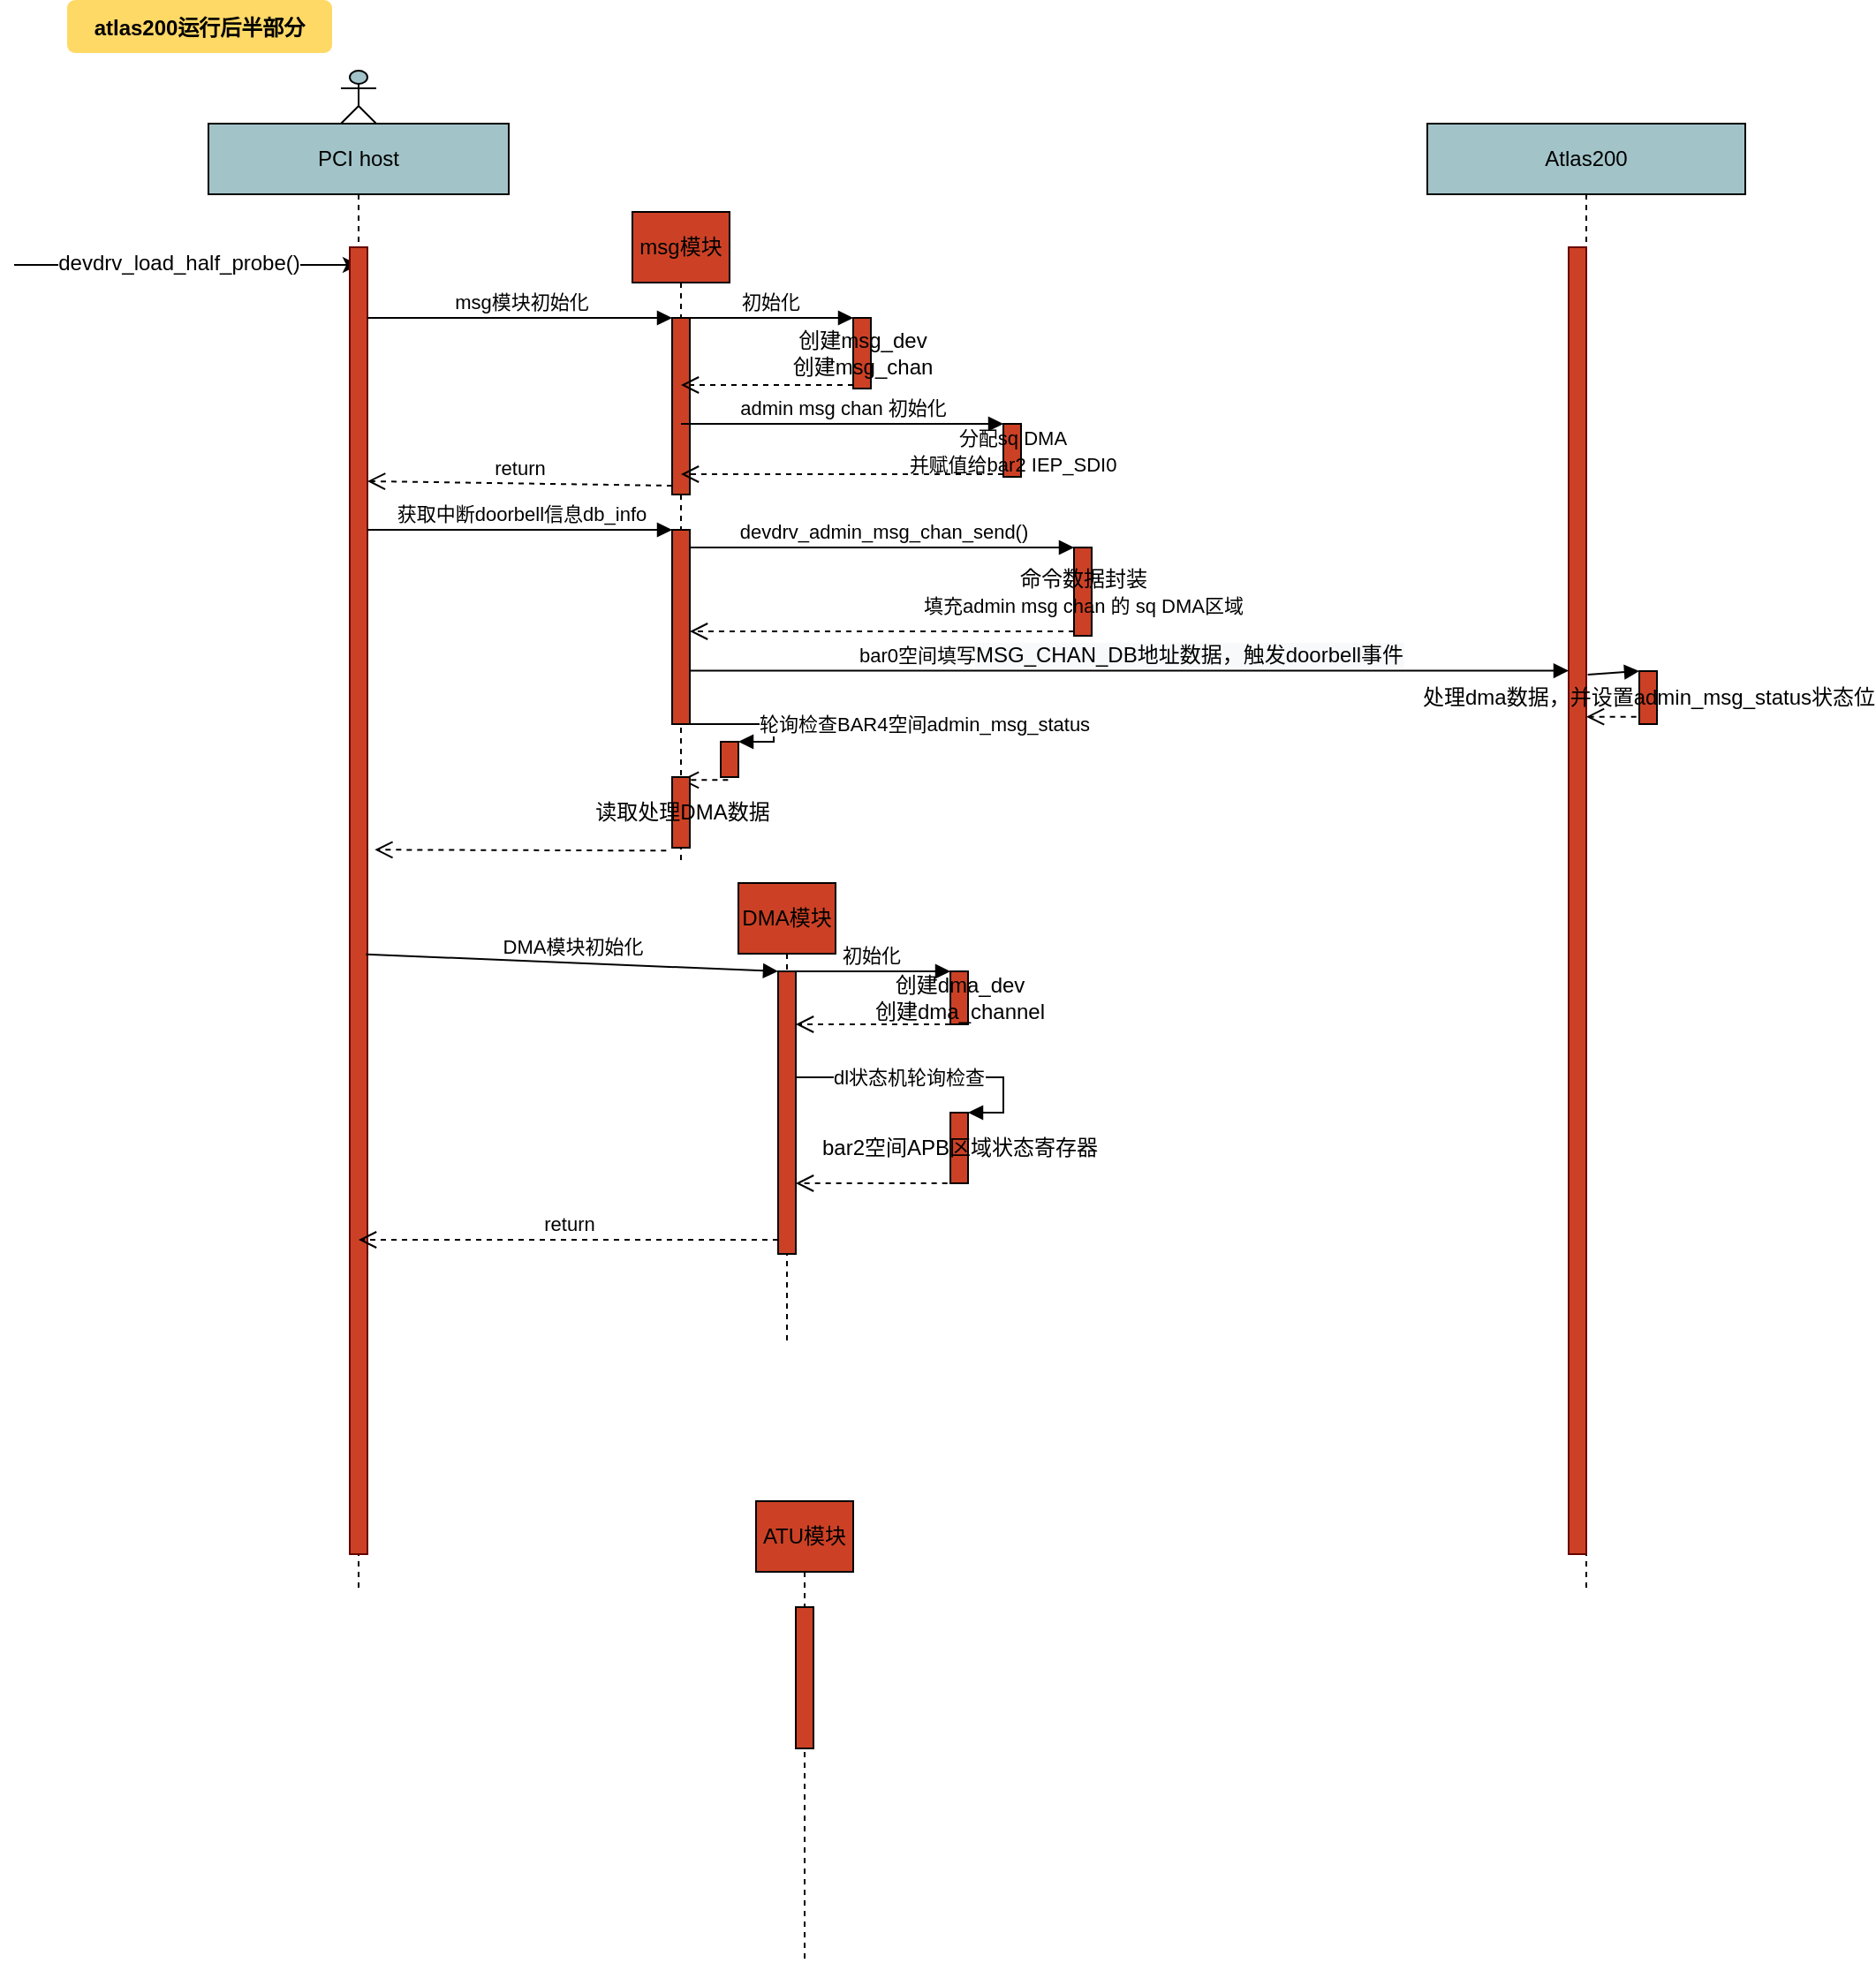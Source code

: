 <mxfile version="13.4.9" type="github">
  <diagram name="Page-1" id="9361dd3d-8414-5efd-6122-117bd74ce7a7">
    <mxGraphModel dx="981" dy="526" grid="1" gridSize="10" guides="1" tooltips="1" connect="1" arrows="1" fold="1" page="0" pageScale="1.5" pageWidth="826" pageHeight="1169" background="#ffffff" math="0" shadow="0">
      <root>
        <mxCell id="0" />
        <mxCell id="1" parent="0" />
        <mxCell id="3" value="" style="edgeStyle=none;verticalLabelPosition=top;verticalAlign=bottom;labelPosition=left;align=right;" parent="1" edge="1">
          <mxGeometry x="70" y="290" width="100" height="100" as="geometry">
            <mxPoint x="20" y="170" as="sourcePoint" />
            <mxPoint x="215" y="170" as="targetPoint" />
          </mxGeometry>
        </mxCell>
        <mxCell id="JP9qfhV4WCQ05jMqri1F-105" value="&lt;span style=&quot;font-size: 12px&quot;&gt;devdrv_load_half_probe()&lt;/span&gt;" style="edgeLabel;html=1;align=center;verticalAlign=middle;resizable=0;points=[];" vertex="1" connectable="0" parent="3">
          <mxGeometry relative="1" as="geometry">
            <mxPoint x="-5" y="-1" as="offset" />
          </mxGeometry>
        </mxCell>
        <mxCell id="71" value="atlas200运行后半部分" style="rounded=1;fontStyle=1;fillColor=#FFD966;strokeColor=none" parent="1" vertex="1">
          <mxGeometry x="50" y="20" width="150" height="30" as="geometry" />
        </mxCell>
        <mxCell id="JP9qfhV4WCQ05jMqri1F-101" value="PCI host" style="shape=umlLifeline;perimeter=lifelinePerimeter;whiteSpace=wrap;html=1;container=1;collapsible=0;recursiveResize=0;outlineConnect=0;fillColor=#A2C4C9;" vertex="1" parent="1">
          <mxGeometry x="130" y="90" width="170" height="830" as="geometry" />
        </mxCell>
        <mxCell id="JP9qfhV4WCQ05jMqri1F-102" value="" style="fillColor=#CC4125;strokeColor=#660000" vertex="1" parent="JP9qfhV4WCQ05jMqri1F-101">
          <mxGeometry x="80" y="70" width="10" height="740" as="geometry" />
        </mxCell>
        <mxCell id="JP9qfhV4WCQ05jMqri1F-117" value="msg模块初始化" style="html=1;verticalAlign=bottom;endArrow=block;entryX=0;entryY=0;" edge="1" target="JP9qfhV4WCQ05jMqri1F-116" parent="JP9qfhV4WCQ05jMqri1F-101">
          <mxGeometry relative="1" as="geometry">
            <mxPoint x="90" y="110" as="sourcePoint" />
          </mxGeometry>
        </mxCell>
        <mxCell id="JP9qfhV4WCQ05jMqri1F-123" value="获取中断doorbell信息db_info" style="html=1;verticalAlign=bottom;endArrow=block;entryX=0;entryY=0;" edge="1" target="JP9qfhV4WCQ05jMqri1F-122" parent="JP9qfhV4WCQ05jMqri1F-101">
          <mxGeometry relative="1" as="geometry">
            <mxPoint x="90" y="230" as="sourcePoint" />
          </mxGeometry>
        </mxCell>
        <mxCell id="JP9qfhV4WCQ05jMqri1F-103" value="" style="shape=umlActor;verticalLabelPosition=bottom;verticalAlign=top;html=1;strokeColor=#000000;fillColor=#A2C4C9;" vertex="1" parent="1">
          <mxGeometry x="205" y="60" width="20" height="30" as="geometry" />
        </mxCell>
        <mxCell id="JP9qfhV4WCQ05jMqri1F-121" value="msg模块" style="shape=umlLifeline;perimeter=lifelinePerimeter;whiteSpace=wrap;html=1;container=1;collapsible=0;recursiveResize=0;outlineConnect=0;strokeColor=#000000;fillColor=#CC4125;" vertex="1" parent="1">
          <mxGeometry x="370" y="140" width="55" height="370" as="geometry" />
        </mxCell>
        <mxCell id="JP9qfhV4WCQ05jMqri1F-116" value="" style="html=1;points=[];perimeter=orthogonalPerimeter;strokeColor=#000000;fillColor=#CC4125;" vertex="1" parent="JP9qfhV4WCQ05jMqri1F-121">
          <mxGeometry x="22.5" y="60" width="10" height="100" as="geometry" />
        </mxCell>
        <mxCell id="JP9qfhV4WCQ05jMqri1F-122" value="" style="html=1;points=[];perimeter=orthogonalPerimeter;strokeColor=#000000;fillColor=#CC4125;" vertex="1" parent="JP9qfhV4WCQ05jMqri1F-121">
          <mxGeometry x="22.5" y="180" width="10" height="110" as="geometry" />
        </mxCell>
        <mxCell id="JP9qfhV4WCQ05jMqri1F-125" value="DMA模块" style="shape=umlLifeline;perimeter=lifelinePerimeter;whiteSpace=wrap;html=1;container=1;collapsible=0;recursiveResize=0;outlineConnect=0;strokeColor=#000000;fillColor=#CC4125;" vertex="1" parent="1">
          <mxGeometry x="430" y="520" width="55" height="260" as="geometry" />
        </mxCell>
        <mxCell id="JP9qfhV4WCQ05jMqri1F-175" value="" style="html=1;points=[];perimeter=orthogonalPerimeter;strokeColor=#000000;fillColor=#CC4125;" vertex="1" parent="JP9qfhV4WCQ05jMqri1F-125">
          <mxGeometry x="22.5" y="50" width="10" height="160" as="geometry" />
        </mxCell>
        <mxCell id="JP9qfhV4WCQ05jMqri1F-130" value="ATU模块" style="shape=umlLifeline;perimeter=lifelinePerimeter;whiteSpace=wrap;html=1;container=1;collapsible=0;recursiveResize=0;outlineConnect=0;strokeColor=#000000;fillColor=#CC4125;" vertex="1" parent="1">
          <mxGeometry x="440" y="870" width="55" height="260" as="geometry" />
        </mxCell>
        <mxCell id="JP9qfhV4WCQ05jMqri1F-131" value="" style="html=1;points=[];perimeter=orthogonalPerimeter;strokeColor=#000000;fillColor=#CC4125;" vertex="1" parent="JP9qfhV4WCQ05jMqri1F-130">
          <mxGeometry x="22.5" y="60" width="10" height="80" as="geometry" />
        </mxCell>
        <mxCell id="JP9qfhV4WCQ05jMqri1F-138" value="Atlas200" style="shape=umlLifeline;perimeter=lifelinePerimeter;whiteSpace=wrap;html=1;container=1;collapsible=0;recursiveResize=0;outlineConnect=0;fillColor=#A2C4C9;" vertex="1" parent="1">
          <mxGeometry x="820" y="90" width="180" height="830" as="geometry" />
        </mxCell>
        <mxCell id="JP9qfhV4WCQ05jMqri1F-139" value="" style="fillColor=#CC4125;strokeColor=#660000" vertex="1" parent="JP9qfhV4WCQ05jMqri1F-138">
          <mxGeometry x="80" y="70" width="10" height="740" as="geometry" />
        </mxCell>
        <mxCell id="JP9qfhV4WCQ05jMqri1F-140" value="devdrv_msg_init()" style="html=1;verticalAlign=bottom;endArrow=block;entryX=0;entryY=0;" edge="1" parent="JP9qfhV4WCQ05jMqri1F-138">
          <mxGeometry relative="1" as="geometry">
            <mxPoint x="90" y="110" as="sourcePoint" />
          </mxGeometry>
        </mxCell>
        <mxCell id="JP9qfhV4WCQ05jMqri1F-141" value="return" style="html=1;verticalAlign=bottom;endArrow=open;dashed=1;endSize=8;exitX=0;exitY=0.95;" edge="1" parent="JP9qfhV4WCQ05jMqri1F-138">
          <mxGeometry relative="1" as="geometry">
            <mxPoint x="90" y="186" as="targetPoint" />
          </mxGeometry>
        </mxCell>
        <mxCell id="JP9qfhV4WCQ05jMqri1F-142" value="devdrv_get_general_interrupt_db_info()" style="html=1;verticalAlign=bottom;endArrow=block;entryX=0;entryY=0;" edge="1" parent="JP9qfhV4WCQ05jMqri1F-138">
          <mxGeometry relative="1" as="geometry">
            <mxPoint x="90" y="230" as="sourcePoint" />
          </mxGeometry>
        </mxCell>
        <mxCell id="JP9qfhV4WCQ05jMqri1F-170" value="处理dma数据，并设置admin_msg_status状态位" style="html=1;points=[];perimeter=orthogonalPerimeter;strokeColor=#000000;fillColor=#CC4125;" vertex="1" parent="JP9qfhV4WCQ05jMqri1F-138">
          <mxGeometry x="120" y="310" width="10" height="30" as="geometry" />
        </mxCell>
        <mxCell id="JP9qfhV4WCQ05jMqri1F-171" value="" style="html=1;verticalAlign=bottom;endArrow=block;entryX=0;entryY=0;exitX=1.083;exitY=0.327;exitDx=0;exitDy=0;exitPerimeter=0;" edge="1" target="JP9qfhV4WCQ05jMqri1F-170" parent="JP9qfhV4WCQ05jMqri1F-138" source="JP9qfhV4WCQ05jMqri1F-139">
          <mxGeometry relative="1" as="geometry">
            <mxPoint x="100" y="340" as="sourcePoint" />
          </mxGeometry>
        </mxCell>
        <mxCell id="JP9qfhV4WCQ05jMqri1F-172" value="" style="html=1;verticalAlign=bottom;endArrow=open;dashed=1;endSize=8;exitX=-0.167;exitY=0.861;exitDx=0;exitDy=0;exitPerimeter=0;" edge="1" source="JP9qfhV4WCQ05jMqri1F-170" parent="JP9qfhV4WCQ05jMqri1F-138" target="JP9qfhV4WCQ05jMqri1F-138">
          <mxGeometry relative="1" as="geometry">
            <mxPoint x="100" y="416" as="targetPoint" />
          </mxGeometry>
        </mxCell>
        <mxCell id="JP9qfhV4WCQ05jMqri1F-144" value="bar0空间填写&lt;span style=&quot;font-size: 12px ; background-color: rgb(248 , 249 , 250)&quot;&gt;MSG_CHAN_DB地址数据，触发doorbell事件&lt;/span&gt;" style="html=1;verticalAlign=bottom;endArrow=block;entryX=0;entryY=0.324;entryDx=0;entryDy=0;entryPerimeter=0;" edge="1" parent="1" source="JP9qfhV4WCQ05jMqri1F-122" target="JP9qfhV4WCQ05jMqri1F-139">
          <mxGeometry width="80" relative="1" as="geometry">
            <mxPoint x="570" y="530" as="sourcePoint" />
            <mxPoint x="650" y="530" as="targetPoint" />
          </mxGeometry>
        </mxCell>
        <mxCell id="JP9qfhV4WCQ05jMqri1F-148" value="命令数据封装&lt;br&gt;&lt;span style=&quot;font-size: 11px&quot;&gt;填充admin msg chan 的 sq DMA区域&lt;/span&gt;" style="html=1;points=[];perimeter=orthogonalPerimeter;strokeColor=#000000;fillColor=#CC4125;" vertex="1" parent="1">
          <mxGeometry x="620" y="330" width="10" height="50" as="geometry" />
        </mxCell>
        <mxCell id="JP9qfhV4WCQ05jMqri1F-149" value="devdrv_admin_msg_chan_send()" style="html=1;verticalAlign=bottom;endArrow=block;entryX=0;entryY=0;" edge="1" target="JP9qfhV4WCQ05jMqri1F-148" parent="1" source="JP9qfhV4WCQ05jMqri1F-122">
          <mxGeometry relative="1" as="geometry">
            <mxPoint x="548" y="330" as="sourcePoint" />
          </mxGeometry>
        </mxCell>
        <mxCell id="JP9qfhV4WCQ05jMqri1F-150" value="" style="html=1;verticalAlign=bottom;endArrow=open;dashed=1;endSize=8;exitX=0;exitY=0.95;" edge="1" source="JP9qfhV4WCQ05jMqri1F-148" parent="1" target="JP9qfhV4WCQ05jMqri1F-122">
          <mxGeometry relative="1" as="geometry">
            <mxPoint x="530" y="375" as="targetPoint" />
          </mxGeometry>
        </mxCell>
        <mxCell id="JP9qfhV4WCQ05jMqri1F-158" value="创建msg_dev &lt;br&gt;创建msg_chan" style="html=1;points=[];perimeter=orthogonalPerimeter;strokeColor=#000000;fillColor=#CC4125;" vertex="1" parent="1">
          <mxGeometry x="495" y="200" width="10" height="40" as="geometry" />
        </mxCell>
        <mxCell id="JP9qfhV4WCQ05jMqri1F-159" value="初始化" style="html=1;verticalAlign=bottom;endArrow=block;entryX=0;entryY=0;exitX=0.833;exitY=0;exitDx=0;exitDy=0;exitPerimeter=0;" edge="1" target="JP9qfhV4WCQ05jMqri1F-158" parent="1" source="JP9qfhV4WCQ05jMqri1F-116">
          <mxGeometry relative="1" as="geometry">
            <mxPoint x="510" y="200" as="sourcePoint" />
          </mxGeometry>
        </mxCell>
        <mxCell id="JP9qfhV4WCQ05jMqri1F-160" value="" style="html=1;verticalAlign=bottom;endArrow=open;dashed=1;endSize=8;exitX=0;exitY=0.95;" edge="1" source="JP9qfhV4WCQ05jMqri1F-158" parent="1" target="JP9qfhV4WCQ05jMqri1F-121">
          <mxGeometry relative="1" as="geometry">
            <mxPoint x="530" y="238" as="targetPoint" />
          </mxGeometry>
        </mxCell>
        <mxCell id="JP9qfhV4WCQ05jMqri1F-118" value="return" style="html=1;verticalAlign=bottom;endArrow=open;dashed=1;endSize=8;exitX=0;exitY=0.95;entryX=1;entryY=0.179;entryDx=0;entryDy=0;entryPerimeter=0;" edge="1" source="JP9qfhV4WCQ05jMqri1F-116" parent="1" target="JP9qfhV4WCQ05jMqri1F-102">
          <mxGeometry relative="1" as="geometry">
            <mxPoint x="220" y="276" as="targetPoint" />
          </mxGeometry>
        </mxCell>
        <mxCell id="JP9qfhV4WCQ05jMqri1F-161" value="&lt;font style=&quot;font-size: 11px&quot;&gt;分配sq DMA&lt;br&gt;并赋值给bar2 IEP_SDI0&lt;/font&gt;" style="html=1;points=[];perimeter=orthogonalPerimeter;strokeColor=#000000;fillColor=#CC4125;" vertex="1" parent="1">
          <mxGeometry x="580" y="260" width="10" height="30" as="geometry" />
        </mxCell>
        <mxCell id="JP9qfhV4WCQ05jMqri1F-162" value="admin msg chan 初始化" style="html=1;verticalAlign=bottom;endArrow=block;entryX=0;entryY=0;" edge="1" target="JP9qfhV4WCQ05jMqri1F-161" parent="1" source="JP9qfhV4WCQ05jMqri1F-121">
          <mxGeometry relative="1" as="geometry">
            <mxPoint x="530" y="250" as="sourcePoint" />
          </mxGeometry>
        </mxCell>
        <mxCell id="JP9qfhV4WCQ05jMqri1F-163" value="" style="html=1;verticalAlign=bottom;endArrow=open;dashed=1;endSize=8;exitX=0;exitY=0.95;" edge="1" source="JP9qfhV4WCQ05jMqri1F-161" parent="1" target="JP9qfhV4WCQ05jMqri1F-121">
          <mxGeometry relative="1" as="geometry">
            <mxPoint x="530" y="283" as="targetPoint" />
          </mxGeometry>
        </mxCell>
        <mxCell id="JP9qfhV4WCQ05jMqri1F-167" value="" style="html=1;points=[];perimeter=orthogonalPerimeter;strokeColor=#000000;fillColor=#CC4125;" vertex="1" parent="1">
          <mxGeometry x="420" y="440" width="10" height="20" as="geometry" />
        </mxCell>
        <mxCell id="JP9qfhV4WCQ05jMqri1F-168" value="轮询检查BAR4空间admin_msg_status" style="edgeStyle=orthogonalEdgeStyle;html=1;align=left;spacingLeft=2;endArrow=block;rounded=0;entryX=1;entryY=0;exitX=0.417;exitY=1;exitDx=0;exitDy=0;exitPerimeter=0;" edge="1" target="JP9qfhV4WCQ05jMqri1F-167" parent="1" source="JP9qfhV4WCQ05jMqri1F-122">
          <mxGeometry relative="1" as="geometry">
            <mxPoint x="425" y="430" as="sourcePoint" />
            <Array as="points">
              <mxPoint x="450" y="430" />
              <mxPoint x="450" y="440" />
            </Array>
          </mxGeometry>
        </mxCell>
        <mxCell id="JP9qfhV4WCQ05jMqri1F-169" value="" style="html=1;verticalAlign=bottom;endArrow=open;dashed=1;endSize=8;exitX=0.417;exitY=1.083;exitDx=0;exitDy=0;exitPerimeter=0;" edge="1" parent="1" source="JP9qfhV4WCQ05jMqri1F-167" target="JP9qfhV4WCQ05jMqri1F-121">
          <mxGeometry relative="1" as="geometry">
            <mxPoint x="412.5" y="387.5" as="targetPoint" />
            <mxPoint x="630" y="387.5" as="sourcePoint" />
          </mxGeometry>
        </mxCell>
        <mxCell id="JP9qfhV4WCQ05jMqri1F-173" value="读取处理DMA数据" style="html=1;points=[];perimeter=orthogonalPerimeter;strokeColor=#000000;fillColor=#CC4125;" vertex="1" parent="1">
          <mxGeometry x="392.5" y="460" width="10" height="40" as="geometry" />
        </mxCell>
        <mxCell id="JP9qfhV4WCQ05jMqri1F-174" value="" style="html=1;verticalAlign=bottom;endArrow=open;dashed=1;endSize=8;exitX=-0.333;exitY=1.042;exitDx=0;exitDy=0;exitPerimeter=0;entryX=1.417;entryY=0.461;entryDx=0;entryDy=0;entryPerimeter=0;" edge="1" parent="1" source="JP9qfhV4WCQ05jMqri1F-173" target="JP9qfhV4WCQ05jMqri1F-102">
          <mxGeometry relative="1" as="geometry">
            <mxPoint x="407.167" y="471.66" as="targetPoint" />
            <mxPoint x="434.17" y="471.66" as="sourcePoint" />
          </mxGeometry>
        </mxCell>
        <mxCell id="JP9qfhV4WCQ05jMqri1F-176" value="DMA模块初始化" style="html=1;verticalAlign=bottom;endArrow=block;entryX=0;entryY=0;exitX=0.917;exitY=0.541;exitDx=0;exitDy=0;exitPerimeter=0;" edge="1" target="JP9qfhV4WCQ05jMqri1F-175" parent="1" source="JP9qfhV4WCQ05jMqri1F-102">
          <mxGeometry relative="1" as="geometry">
            <mxPoint x="220.0" y="580.0" as="sourcePoint" />
          </mxGeometry>
        </mxCell>
        <mxCell id="JP9qfhV4WCQ05jMqri1F-177" value="return" style="html=1;verticalAlign=bottom;endArrow=open;dashed=1;endSize=8;exitX=0;exitY=0.95;" edge="1" source="JP9qfhV4WCQ05jMqri1F-175" parent="1" target="JP9qfhV4WCQ05jMqri1F-101">
          <mxGeometry relative="1" as="geometry">
            <mxPoint x="275.84" y="657.2" as="targetPoint" />
          </mxGeometry>
        </mxCell>
        <mxCell id="JP9qfhV4WCQ05jMqri1F-179" value="创建dma_dev&lt;br&gt;创建dma_channel" style="html=1;points=[];perimeter=orthogonalPerimeter;strokeColor=#000000;fillColor=#CC4125;" vertex="1" parent="1">
          <mxGeometry x="550" y="570" width="10" height="30" as="geometry" />
        </mxCell>
        <mxCell id="JP9qfhV4WCQ05jMqri1F-180" value="初始化" style="html=1;verticalAlign=bottom;endArrow=block;entryX=0;entryY=0;" edge="1" target="JP9qfhV4WCQ05jMqri1F-179" parent="1">
          <mxGeometry relative="1" as="geometry">
            <mxPoint x="460" y="570" as="sourcePoint" />
          </mxGeometry>
        </mxCell>
        <mxCell id="JP9qfhV4WCQ05jMqri1F-181" value="" style="html=1;verticalAlign=bottom;endArrow=open;dashed=1;endSize=8;" edge="1" source="JP9qfhV4WCQ05jMqri1F-179" parent="1" target="JP9qfhV4WCQ05jMqri1F-175">
          <mxGeometry relative="1" as="geometry">
            <mxPoint x="460" y="646" as="targetPoint" />
            <Array as="points">
              <mxPoint x="500" y="600" />
            </Array>
          </mxGeometry>
        </mxCell>
        <mxCell id="JP9qfhV4WCQ05jMqri1F-184" value="" style="html=1;verticalAlign=bottom;endArrow=open;dashed=1;endSize=8;exitX=-0.167;exitY=1;exitDx=0;exitDy=0;exitPerimeter=0;" edge="1" source="JP9qfhV4WCQ05jMqri1F-185" parent="1" target="JP9qfhV4WCQ05jMqri1F-175">
          <mxGeometry relative="1" as="geometry">
            <mxPoint x="480" y="716" as="targetPoint" />
            <mxPoint x="560" y="716" as="sourcePoint" />
            <Array as="points">
              <mxPoint x="520" y="690" />
            </Array>
          </mxGeometry>
        </mxCell>
        <mxCell id="JP9qfhV4WCQ05jMqri1F-185" value="bar2空间APB区域状态寄存器&lt;br&gt;" style="html=1;points=[];perimeter=orthogonalPerimeter;strokeColor=#000000;fillColor=#CC4125;" vertex="1" parent="1">
          <mxGeometry x="550" y="650" width="10" height="40" as="geometry" />
        </mxCell>
        <mxCell id="JP9qfhV4WCQ05jMqri1F-186" value="&lt;span style=&quot;text-align: center&quot;&gt;dl状态机轮询检查&lt;/span&gt;" style="edgeStyle=orthogonalEdgeStyle;html=1;align=left;spacingLeft=2;endArrow=block;rounded=0;entryX=1;entryY=0;" edge="1" target="JP9qfhV4WCQ05jMqri1F-185" parent="1">
          <mxGeometry x="-0.891" relative="1" as="geometry">
            <mxPoint x="490" y="630" as="sourcePoint" />
            <Array as="points">
              <mxPoint x="463" y="630" />
              <mxPoint x="580" y="630" />
              <mxPoint x="580" y="650" />
            </Array>
            <mxPoint as="offset" />
          </mxGeometry>
        </mxCell>
      </root>
    </mxGraphModel>
  </diagram>
</mxfile>
